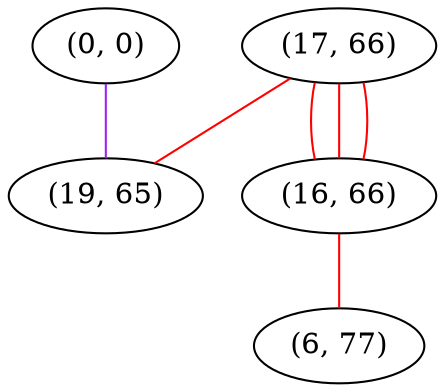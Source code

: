 graph "" {
"(17, 66)";
"(0, 0)";
"(19, 65)";
"(16, 66)";
"(6, 77)";
"(17, 66)" -- "(19, 65)"  [color=red, key=0, weight=1];
"(17, 66)" -- "(16, 66)"  [color=red, key=0, weight=1];
"(17, 66)" -- "(16, 66)"  [color=red, key=1, weight=1];
"(17, 66)" -- "(16, 66)"  [color=red, key=2, weight=1];
"(0, 0)" -- "(19, 65)"  [color=purple, key=0, weight=4];
"(16, 66)" -- "(6, 77)"  [color=red, key=0, weight=1];
}
